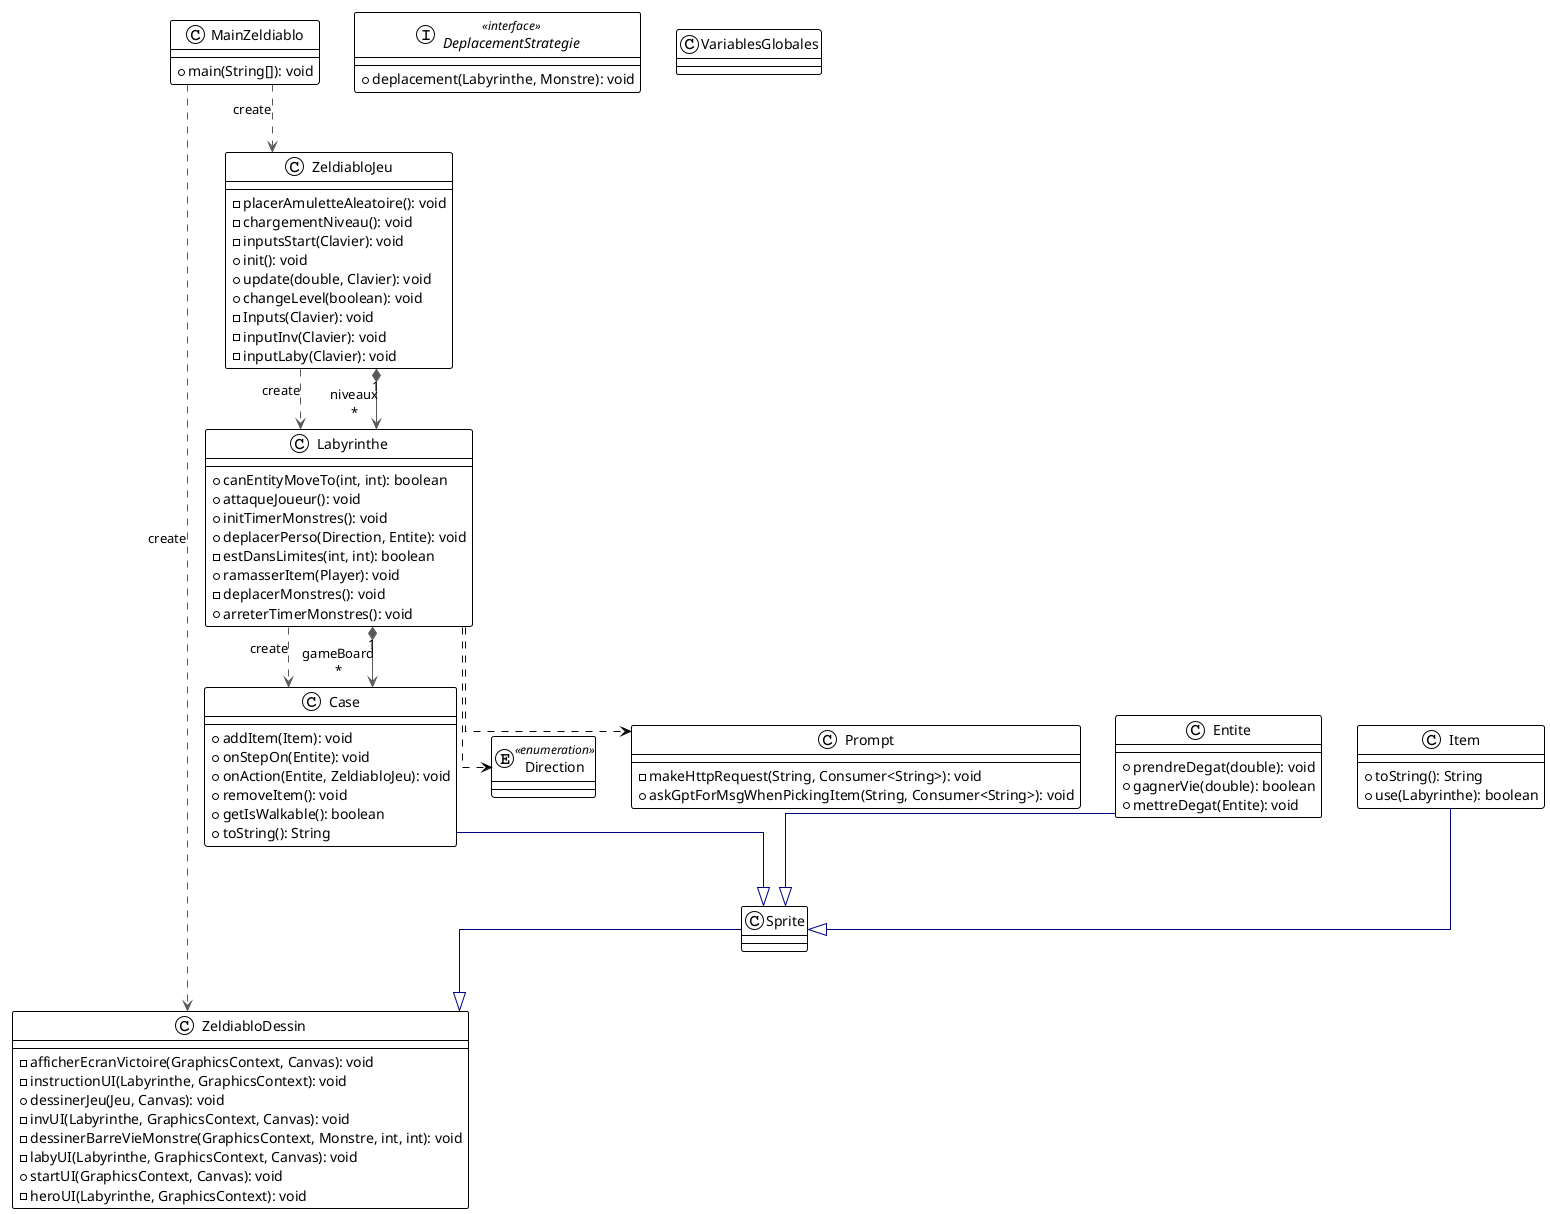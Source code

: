 @startuml

!theme plain
top to bottom direction
skinparam linetype ortho

class Case {
  + addItem(Item): void
  + onStepOn(Entite): void
  + onAction(Entite, ZeldiabloJeu): void
  + removeItem(): void
  + getIsWalkable(): boolean
  + toString(): String
}
interface DeplacementStrategie << interface >> {
  + deplacement(Labyrinthe, Monstre): void
}
enum Direction << enumeration >> {
}
class Entite {
  + prendreDegat(double): void
  + gagnerVie(double): boolean
  + mettreDegat(Entite): void
}
class Item {
  + toString(): String
  + use(Labyrinthe): boolean
}
class Labyrinthe {
  + canEntityMoveTo(int, int): boolean
  + attaqueJoueur(): void
  + initTimerMonstres(): void
  + deplacerPerso(Direction, Entite): void
  - estDansLimites(int, int): boolean
  + ramasserItem(Player): void
  - deplacerMonstres(): void
  + arreterTimerMonstres(): void
}
class MainZeldiablo {
  + main(String[]): void
}

class Prompt {
  - makeHttpRequest(String, Consumer<String>): void
  + askGptForMsgWhenPickingItem(String, Consumer<String>): void
}
class Sprite {
}
class VariablesGlobales
class ZeldiabloDessin {
  - afficherEcranVictoire(GraphicsContext, Canvas): void
  - instructionUI(Labyrinthe, GraphicsContext): void
  + dessinerJeu(Jeu, Canvas): void
  - invUI(Labyrinthe, GraphicsContext, Canvas): void
  - dessinerBarreVieMonstre(GraphicsContext, Monstre, int, int): void
  - labyUI(Labyrinthe, GraphicsContext, Canvas): void
  + startUI(GraphicsContext, Canvas): void
  - heroUI(Labyrinthe, GraphicsContext): void
}
class ZeldiabloJeu {
  - placerAmuletteAleatoire(): void
  - chargementNiveau(): void
  - inputsStart(Clavier): void
  + init(): void
  + update(double, Clavier): void
  + changeLevel(boolean): void
  - Inputs(Clavier): void
  - inputInv(Clavier): void
  - inputLaby(Clavier): void
}

Case                  -[#000082,plain]-^  Sprite
Entite                -[#000082,plain]-^  Sprite
Item                  -[#000082,plain]-^  Sprite
Labyrinthe            -[#595959,dashed]->  Case                 : "«create»"
Labyrinthe           "1" *-[#595959,plain]-> "gameBoard\n*" Case
MainZeldiablo         -[#595959,dashed]->  ZeldiabloDessin      : "«create»"
MainZeldiablo         -[#595959,dashed]->  ZeldiabloJeu         : "«create»"
Sprite                -[#000082,plain]-^  ZeldiabloDessin
ZeldiabloJeu          -[#595959,dashed]->  Labyrinthe           : "«create»"
ZeldiabloJeu         "1" *-[#595959,plain]-> "niveaux\n*" Labyrinthe
Labyrinthe            ..>                    Prompt
Labyrinthe            ..>                    Direction
@enduml
